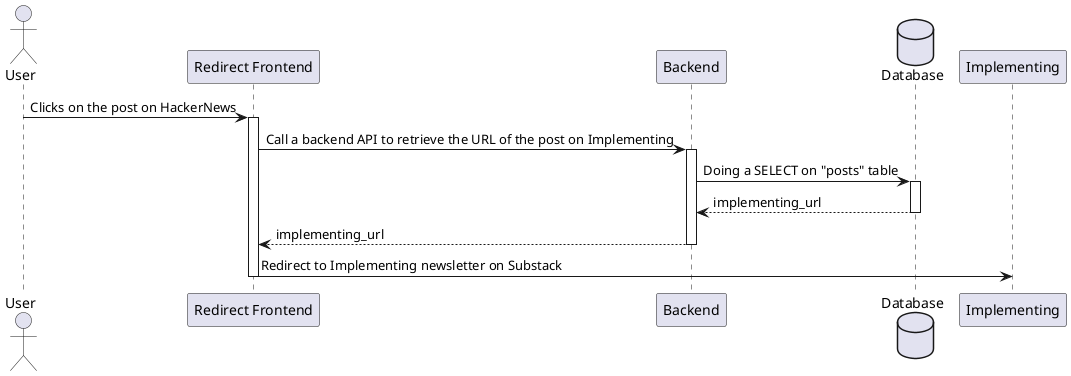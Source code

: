 @startuml
actor User as User
participant "Redirect Frontend"
participant Backend
database Database
participant Implementing

User -> "Redirect Frontend": Clicks on the post on HackerNews
activate "Redirect Frontend"
"Redirect Frontend" -> Backend: Call a backend API to retrieve the URL of the post on Implementing
activate Backend
Backend -> Database: Doing a SELECT on "posts" table
activate Database
Database --> Backend: implementing_url
deactivate Database
Backend --> "Redirect Frontend": implementing_url
deactivate Backend
"Redirect Frontend" -> Implementing: Redirect to Implementing newsletter on Substack

deactivate "Redirect Frontend"
@enduml
